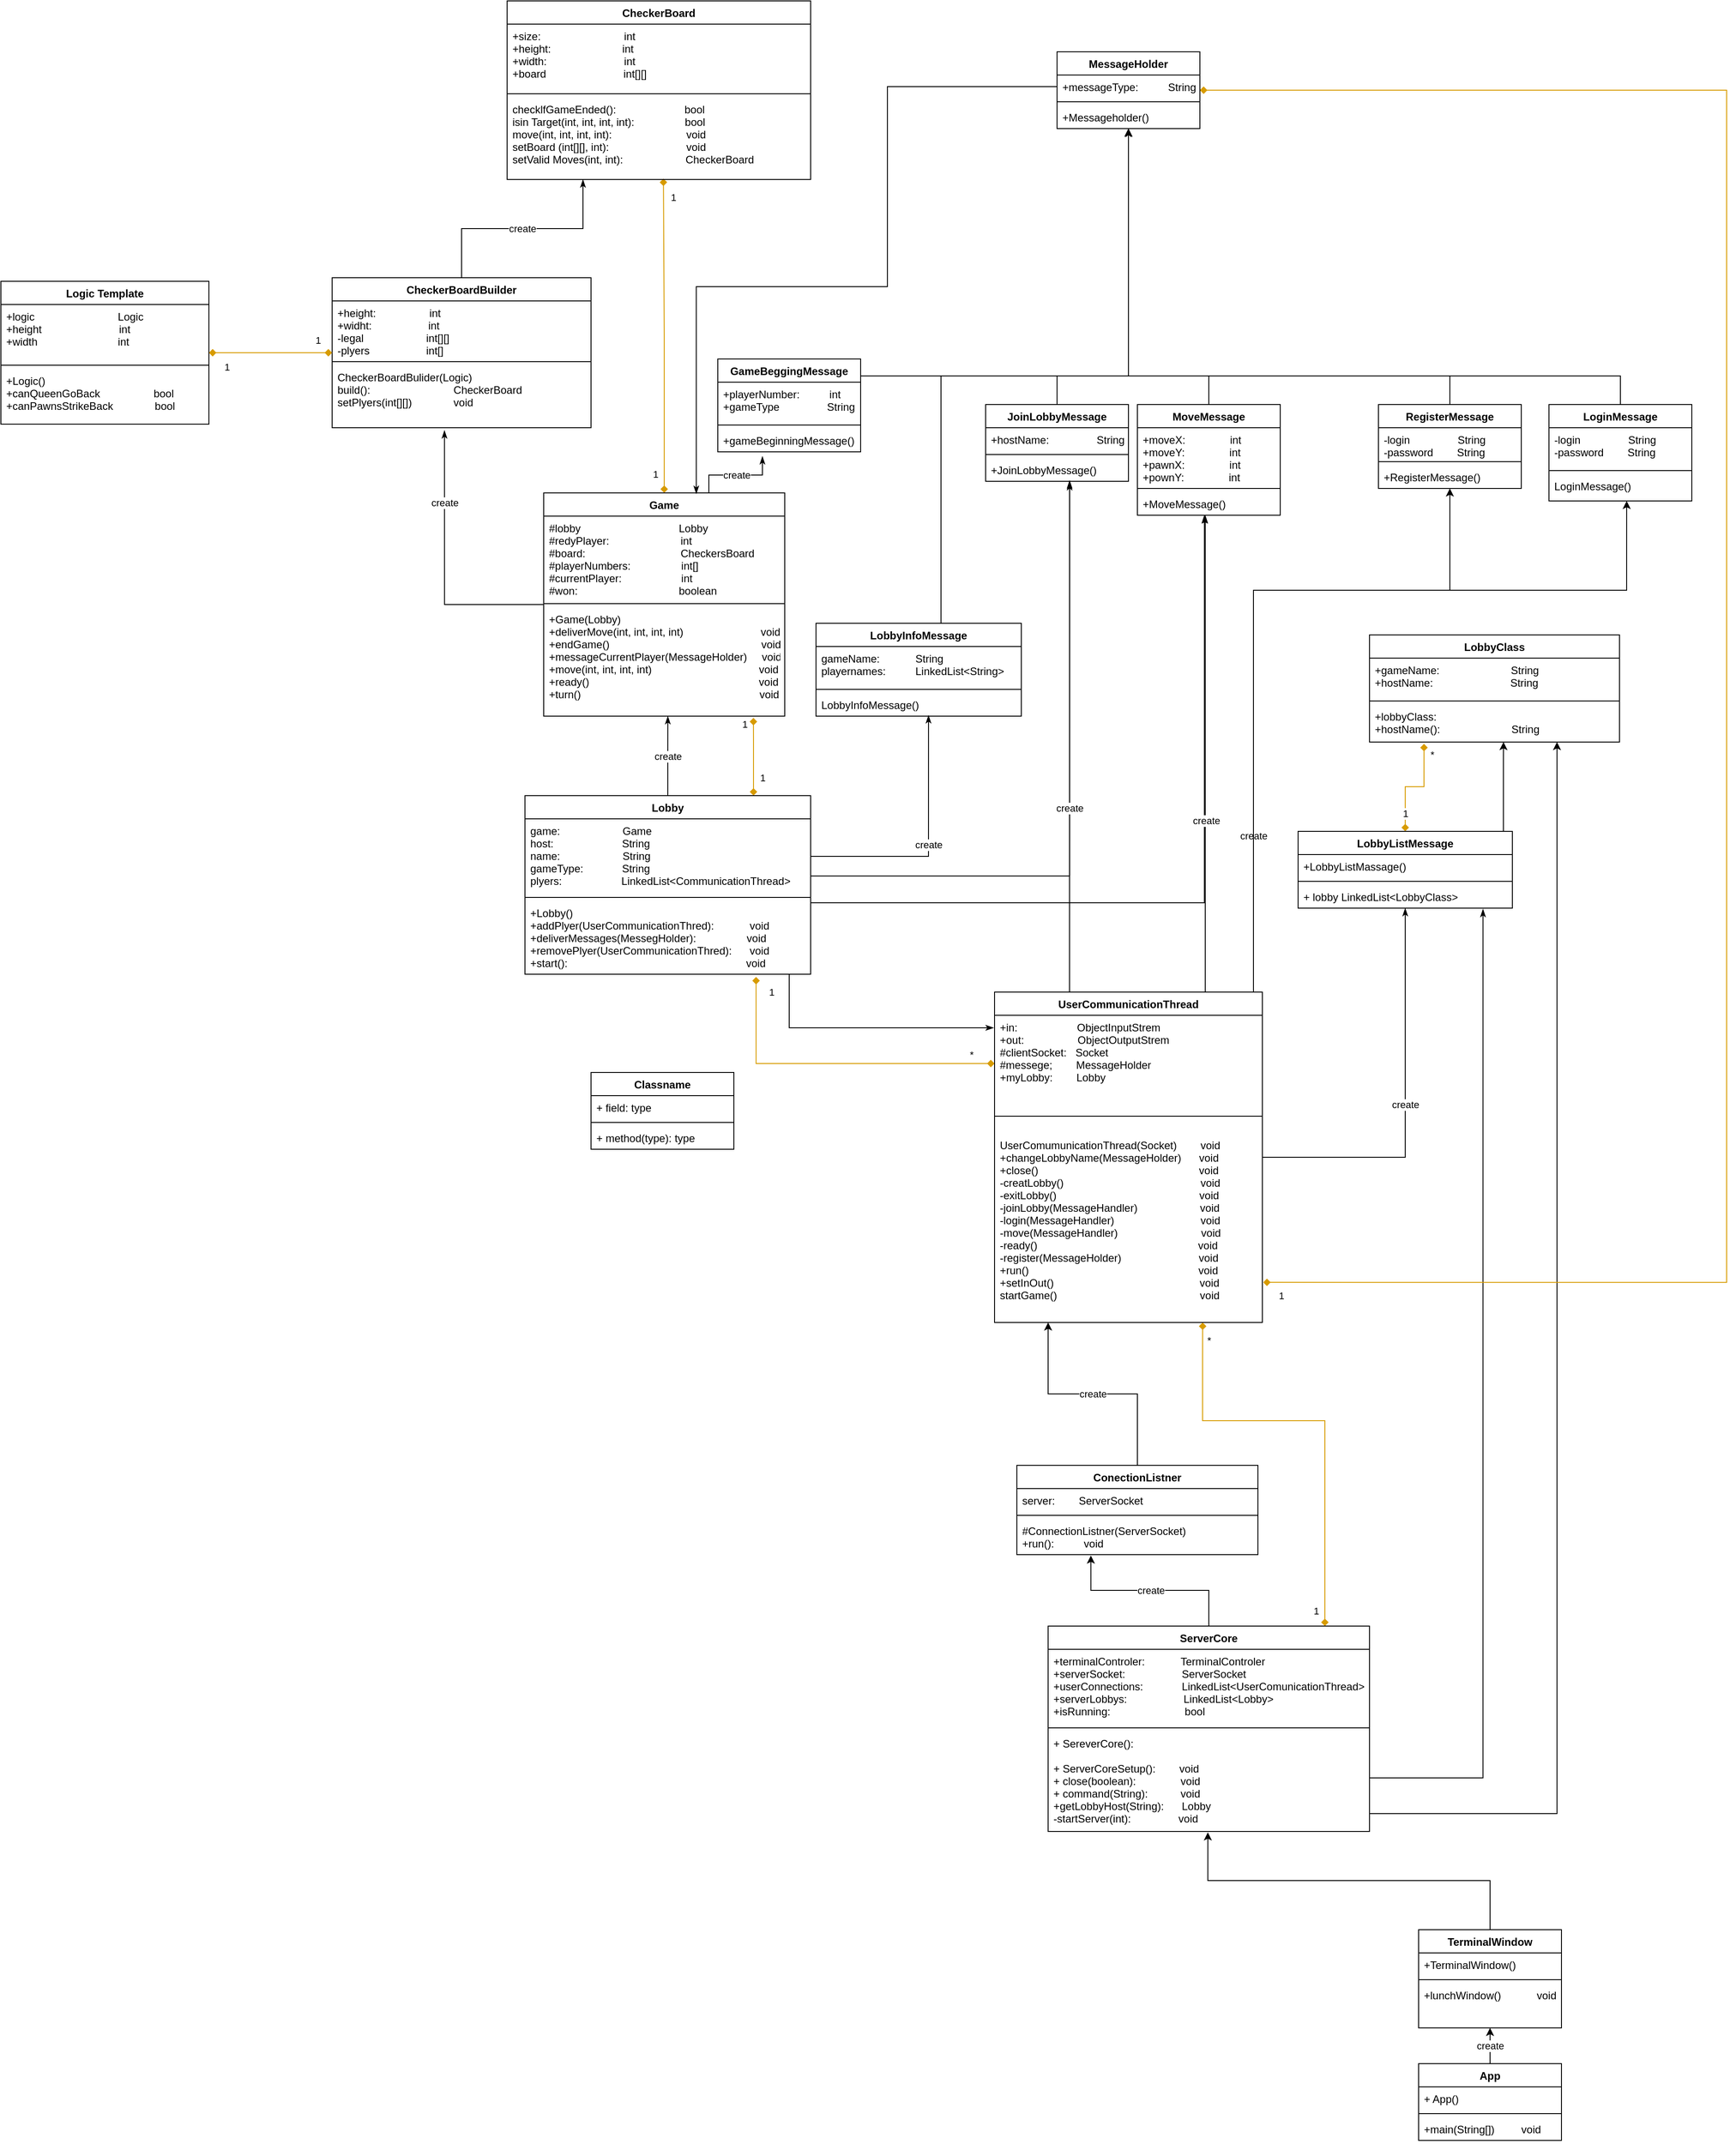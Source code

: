 <mxfile version="20.7.4" type="github">
  <diagram id="C5RBs43oDa-KdzZeNtuy" name="Page-1">
    <mxGraphModel dx="2187" dy="3096" grid="1" gridSize="10" guides="1" tooltips="1" connect="1" arrows="1" fold="1" page="1" pageScale="1" pageWidth="827" pageHeight="1169" math="0" shadow="0">
      <root>
        <mxCell id="WIyWlLk6GJQsqaUBKTNV-0" />
        <mxCell id="WIyWlLk6GJQsqaUBKTNV-1" parent="WIyWlLk6GJQsqaUBKTNV-0" />
        <mxCell id="0v1ROKlj3fr6N2Xui-20-113" value="create" style="edgeStyle=orthogonalEdgeStyle;rounded=0;orthogonalLoop=1;jettySize=auto;html=1;entryX=0.5;entryY=1;entryDx=0;entryDy=0;" parent="WIyWlLk6GJQsqaUBKTNV-1" source="0v1ROKlj3fr6N2Xui-20-0" target="0v1ROKlj3fr6N2Xui-20-109" edge="1">
          <mxGeometry relative="1" as="geometry" />
        </mxCell>
        <mxCell id="0v1ROKlj3fr6N2Xui-20-0" value="App" style="swimlane;fontStyle=1;align=center;verticalAlign=top;childLayout=stackLayout;horizontal=1;startSize=26;horizontalStack=0;resizeParent=1;resizeParentMax=0;resizeLast=0;collapsible=1;marginBottom=0;" parent="WIyWlLk6GJQsqaUBKTNV-1" vertex="1">
          <mxGeometry x="1095" y="1050" width="160" height="86" as="geometry" />
        </mxCell>
        <mxCell id="0v1ROKlj3fr6N2Xui-20-1" value="+ App()" style="text;strokeColor=none;fillColor=none;align=left;verticalAlign=top;spacingLeft=4;spacingRight=4;overflow=hidden;rotatable=0;points=[[0,0.5],[1,0.5]];portConstraint=eastwest;" parent="0v1ROKlj3fr6N2Xui-20-0" vertex="1">
          <mxGeometry y="26" width="160" height="26" as="geometry" />
        </mxCell>
        <mxCell id="0v1ROKlj3fr6N2Xui-20-2" value="" style="line;strokeWidth=1;fillColor=none;align=left;verticalAlign=middle;spacingTop=-1;spacingLeft=3;spacingRight=3;rotatable=0;labelPosition=right;points=[];portConstraint=eastwest;strokeColor=inherit;" parent="0v1ROKlj3fr6N2Xui-20-0" vertex="1">
          <mxGeometry y="52" width="160" height="8" as="geometry" />
        </mxCell>
        <mxCell id="0v1ROKlj3fr6N2Xui-20-3" value="+main(String[])         void" style="text;strokeColor=none;fillColor=none;align=left;verticalAlign=top;spacingLeft=4;spacingRight=4;overflow=hidden;rotatable=0;points=[[0,0.5],[1,0.5]];portConstraint=eastwest;" parent="0v1ROKlj3fr6N2Xui-20-0" vertex="1">
          <mxGeometry y="60" width="160" height="26" as="geometry" />
        </mxCell>
        <mxCell id="0v1ROKlj3fr6N2Xui-20-116" value="create" style="edgeStyle=orthogonalEdgeStyle;rounded=0;orthogonalLoop=1;jettySize=auto;html=1;entryX=0.307;entryY=1.025;entryDx=0;entryDy=0;entryPerimeter=0;" parent="WIyWlLk6GJQsqaUBKTNV-1" source="0v1ROKlj3fr6N2Xui-20-7" target="0v1ROKlj3fr6N2Xui-20-15" edge="1">
          <mxGeometry relative="1" as="geometry" />
        </mxCell>
        <mxCell id="0v1ROKlj3fr6N2Xui-20-118" value="1" style="edgeStyle=orthogonalEdgeStyle;rounded=0;orthogonalLoop=1;jettySize=auto;html=1;entryX=0.777;entryY=1;entryDx=0;entryDy=0;entryPerimeter=0;startArrow=diamond;startFill=1;endArrow=diamond;endFill=1;fillColor=#ffe6cc;strokeColor=#d79b00;verticalAlign=top;" parent="WIyWlLk6GJQsqaUBKTNV-1" source="0v1ROKlj3fr6N2Xui-20-7" target="0v1ROKlj3fr6N2Xui-20-27" edge="1">
          <mxGeometry x="-0.874" y="10" relative="1" as="geometry">
            <Array as="points">
              <mxPoint x="990" y="330" />
              <mxPoint x="853" y="330" />
              <mxPoint x="860" y="260" />
            </Array>
            <mxPoint as="offset" />
          </mxGeometry>
        </mxCell>
        <mxCell id="0v1ROKlj3fr6N2Xui-20-121" value="*" style="edgeLabel;html=1;align=center;verticalAlign=middle;resizable=0;points=[];" parent="0v1ROKlj3fr6N2Xui-20-118" vertex="1" connectable="0">
          <mxGeometry x="0.866" y="-3" relative="1" as="geometry">
            <mxPoint x="4" y="-12" as="offset" />
          </mxGeometry>
        </mxCell>
        <mxCell id="0v1ROKlj3fr6N2Xui-20-150" style="edgeStyle=orthogonalEdgeStyle;rounded=0;sketch=0;orthogonalLoop=1;jettySize=auto;html=1;startArrow=none;startFill=0;endArrow=classicThin;endFill=1;entryX=0.863;entryY=1.038;entryDx=0;entryDy=0;entryPerimeter=0;" parent="WIyWlLk6GJQsqaUBKTNV-1" source="0v1ROKlj3fr6N2Xui-20-7" target="0v1ROKlj3fr6N2Xui-20-34" edge="1">
          <mxGeometry relative="1" as="geometry">
            <mxPoint x="1210" y="-140" as="targetPoint" />
            <Array as="points">
              <mxPoint x="1167" y="730" />
            </Array>
          </mxGeometry>
        </mxCell>
        <mxCell id="0v1ROKlj3fr6N2Xui-20-153" style="edgeStyle=orthogonalEdgeStyle;rounded=0;sketch=0;orthogonalLoop=1;jettySize=auto;html=1;entryX=0.75;entryY=1;entryDx=0;entryDy=0;entryPerimeter=0;startArrow=none;startFill=0;endArrow=classic;endFill=1;" parent="WIyWlLk6GJQsqaUBKTNV-1" source="0v1ROKlj3fr6N2Xui-20-7" target="0v1ROKlj3fr6N2Xui-20-46" edge="1">
          <mxGeometry relative="1" as="geometry">
            <Array as="points">
              <mxPoint x="1250" y="770" />
            </Array>
          </mxGeometry>
        </mxCell>
        <mxCell id="0v1ROKlj3fr6N2Xui-20-7" value="ServerCore" style="swimlane;fontStyle=1;align=center;verticalAlign=top;childLayout=stackLayout;horizontal=1;startSize=26;horizontalStack=0;resizeParent=1;resizeParentMax=0;resizeLast=0;collapsible=1;marginBottom=0;" parent="WIyWlLk6GJQsqaUBKTNV-1" vertex="1">
          <mxGeometry x="680" y="560" width="360" height="230" as="geometry" />
        </mxCell>
        <mxCell id="0v1ROKlj3fr6N2Xui-20-8" value="+terminalControler:            TerminalControler&#xa;+serverSocket:                   ServerSocket&#xa;+userConnections:             LinkedList&lt;UserComunicationThread&gt;&#xa;+serverLobbys:                   LinkedList&lt;Lobby&gt;&#xa;+isRunning:                         bool&#xa;" style="text;strokeColor=none;fillColor=none;align=left;verticalAlign=top;spacingLeft=4;spacingRight=4;overflow=hidden;rotatable=0;points=[[0,0.5],[1,0.5]];portConstraint=eastwest;" parent="0v1ROKlj3fr6N2Xui-20-7" vertex="1">
          <mxGeometry y="26" width="360" height="84" as="geometry" />
        </mxCell>
        <mxCell id="0v1ROKlj3fr6N2Xui-20-9" value="" style="line;strokeWidth=1;fillColor=none;align=left;verticalAlign=middle;spacingTop=-1;spacingLeft=3;spacingRight=3;rotatable=0;labelPosition=right;points=[];portConstraint=eastwest;strokeColor=inherit;" parent="0v1ROKlj3fr6N2Xui-20-7" vertex="1">
          <mxGeometry y="110" width="360" height="8" as="geometry" />
        </mxCell>
        <mxCell id="0v1ROKlj3fr6N2Xui-20-10" value="+ SereverCore():              &#xa;&#xa;+ ServerCoreSetup():        void            &#xa;+ close(boolean):               void&#xa;+ command(String):           void&#xa;+getLobbyHost(String):      Lobby&#xa;-startServer(int):                void" style="text;strokeColor=none;fillColor=none;align=left;verticalAlign=top;spacingLeft=4;spacingRight=4;overflow=hidden;rotatable=0;points=[[0,0.5],[1,0.5]];portConstraint=eastwest;" parent="0v1ROKlj3fr6N2Xui-20-7" vertex="1">
          <mxGeometry y="118" width="360" height="112" as="geometry" />
        </mxCell>
        <mxCell id="0v1ROKlj3fr6N2Xui-20-117" value="create" style="edgeStyle=orthogonalEdgeStyle;rounded=0;orthogonalLoop=1;jettySize=auto;html=1;entryX=0.2;entryY=1;entryDx=0;entryDy=0;entryPerimeter=0;" parent="WIyWlLk6GJQsqaUBKTNV-1" source="0v1ROKlj3fr6N2Xui-20-12" target="0v1ROKlj3fr6N2Xui-20-27" edge="1">
          <mxGeometry relative="1" as="geometry" />
        </mxCell>
        <mxCell id="0v1ROKlj3fr6N2Xui-20-12" value="ConectionListner" style="swimlane;fontStyle=1;align=center;verticalAlign=top;childLayout=stackLayout;horizontal=1;startSize=26;horizontalStack=0;resizeParent=1;resizeParentMax=0;resizeLast=0;collapsible=1;marginBottom=0;" parent="WIyWlLk6GJQsqaUBKTNV-1" vertex="1">
          <mxGeometry x="645" y="380" width="270" height="100" as="geometry" />
        </mxCell>
        <mxCell id="0v1ROKlj3fr6N2Xui-20-13" value="server:        ServerSocket" style="text;strokeColor=none;fillColor=none;align=left;verticalAlign=top;spacingLeft=4;spacingRight=4;overflow=hidden;rotatable=0;points=[[0,0.5],[1,0.5]];portConstraint=eastwest;" parent="0v1ROKlj3fr6N2Xui-20-12" vertex="1">
          <mxGeometry y="26" width="270" height="26" as="geometry" />
        </mxCell>
        <mxCell id="0v1ROKlj3fr6N2Xui-20-14" value="" style="line;strokeWidth=1;fillColor=none;align=left;verticalAlign=middle;spacingTop=-1;spacingLeft=3;spacingRight=3;rotatable=0;labelPosition=right;points=[];portConstraint=eastwest;strokeColor=inherit;" parent="0v1ROKlj3fr6N2Xui-20-12" vertex="1">
          <mxGeometry y="52" width="270" height="8" as="geometry" />
        </mxCell>
        <mxCell id="0v1ROKlj3fr6N2Xui-20-15" value="#ConnectionListner(ServerSocket)&#xa;+run():          void" style="text;strokeColor=none;fillColor=none;align=left;verticalAlign=top;spacingLeft=4;spacingRight=4;overflow=hidden;rotatable=0;points=[[0,0.5],[1,0.5]];portConstraint=eastwest;" parent="0v1ROKlj3fr6N2Xui-20-12" vertex="1">
          <mxGeometry y="60" width="270" height="40" as="geometry" />
        </mxCell>
        <mxCell id="0v1ROKlj3fr6N2Xui-20-122" style="edgeStyle=orthogonalEdgeStyle;rounded=0;sketch=0;orthogonalLoop=1;jettySize=auto;html=1;entryX=0.809;entryY=1.037;entryDx=0;entryDy=0;entryPerimeter=0;startArrow=diamond;startFill=1;endArrow=diamond;endFill=1;fillColor=#ffe6cc;strokeColor=#d79b00;" parent="WIyWlLk6GJQsqaUBKTNV-1" source="0v1ROKlj3fr6N2Xui-20-24" target="0v1ROKlj3fr6N2Xui-20-92" edge="1">
          <mxGeometry relative="1" as="geometry">
            <Array as="points">
              <mxPoint x="353" y="-70" />
            </Array>
          </mxGeometry>
        </mxCell>
        <mxCell id="0v1ROKlj3fr6N2Xui-20-123" value="1" style="edgeLabel;html=1;align=center;verticalAlign=middle;resizable=0;points=[];" parent="0v1ROKlj3fr6N2Xui-20-122" vertex="1" connectable="0">
          <mxGeometry x="0.912" y="-3" relative="1" as="geometry">
            <mxPoint x="14" y="1" as="offset" />
          </mxGeometry>
        </mxCell>
        <mxCell id="0v1ROKlj3fr6N2Xui-20-125" value="*" style="edgeLabel;html=1;align=center;verticalAlign=middle;resizable=0;points=[];" parent="0v1ROKlj3fr6N2Xui-20-122" vertex="1" connectable="0">
          <mxGeometry x="-0.857" relative="1" as="geometry">
            <mxPoint y="-10" as="offset" />
          </mxGeometry>
        </mxCell>
        <mxCell id="0v1ROKlj3fr6N2Xui-20-141" style="edgeStyle=orthogonalEdgeStyle;rounded=0;sketch=0;orthogonalLoop=1;jettySize=auto;html=1;startArrow=none;startFill=0;endArrow=classicThin;endFill=1;entryX=0.588;entryY=1.038;entryDx=0;entryDy=0;entryPerimeter=0;" parent="WIyWlLk6GJQsqaUBKTNV-1" source="0v1ROKlj3fr6N2Xui-20-24" target="0v1ROKlj3fr6N2Xui-20-76" edge="1">
          <mxGeometry relative="1" as="geometry">
            <mxPoint x="710" y="-740" as="targetPoint" />
            <Array as="points">
              <mxPoint x="704" y="-210" />
              <mxPoint x="704" y="-210" />
            </Array>
          </mxGeometry>
        </mxCell>
        <mxCell id="0v1ROKlj3fr6N2Xui-20-143" style="edgeStyle=orthogonalEdgeStyle;rounded=0;sketch=0;orthogonalLoop=1;jettySize=auto;html=1;entryX=0.475;entryY=1;entryDx=0;entryDy=0;entryPerimeter=0;startArrow=none;startFill=0;endArrow=classicThin;endFill=1;" parent="WIyWlLk6GJQsqaUBKTNV-1" source="0v1ROKlj3fr6N2Xui-20-24" target="0v1ROKlj3fr6N2Xui-20-58" edge="1">
          <mxGeometry relative="1" as="geometry">
            <Array as="points">
              <mxPoint x="856" y="-320" />
              <mxPoint x="856" y="-320" />
            </Array>
          </mxGeometry>
        </mxCell>
        <mxCell id="0v1ROKlj3fr6N2Xui-20-149" value="&lt;div&gt;create&lt;/div&gt;" style="edgeStyle=orthogonalEdgeStyle;rounded=0;sketch=0;orthogonalLoop=1;jettySize=auto;html=1;entryX=0.5;entryY=1;entryDx=0;entryDy=0;startArrow=none;startFill=0;endArrow=classicThin;endFill=1;" parent="WIyWlLk6GJQsqaUBKTNV-1" source="0v1ROKlj3fr6N2Xui-20-24" target="0v1ROKlj3fr6N2Xui-20-31" edge="1">
          <mxGeometry relative="1" as="geometry" />
        </mxCell>
        <mxCell id="0v1ROKlj3fr6N2Xui-20-155" style="edgeStyle=orthogonalEdgeStyle;rounded=0;sketch=0;orthogonalLoop=1;jettySize=auto;html=1;startArrow=none;startFill=0;endArrow=classic;endFill=1;entryX=0.5;entryY=1;entryDx=0;entryDy=0;" parent="WIyWlLk6GJQsqaUBKTNV-1" source="0v1ROKlj3fr6N2Xui-20-24" target="0v1ROKlj3fr6N2Xui-20-51" edge="1">
          <mxGeometry relative="1" as="geometry">
            <mxPoint x="1120" y="-740" as="targetPoint" />
            <Array as="points">
              <mxPoint x="910" y="-600" />
              <mxPoint x="1130" y="-600" />
            </Array>
          </mxGeometry>
        </mxCell>
        <mxCell id="0v1ROKlj3fr6N2Xui-20-156" value="create" style="edgeLabel;html=1;align=center;verticalAlign=middle;resizable=0;points=[];" parent="0v1ROKlj3fr6N2Xui-20-155" vertex="1" connectable="0">
          <mxGeometry x="-0.554" relative="1" as="geometry">
            <mxPoint as="offset" />
          </mxGeometry>
        </mxCell>
        <mxCell id="0v1ROKlj3fr6N2Xui-20-157" style="edgeStyle=orthogonalEdgeStyle;rounded=0;sketch=0;orthogonalLoop=1;jettySize=auto;html=1;entryX=0.544;entryY=1;entryDx=0;entryDy=0;entryPerimeter=0;startArrow=none;startFill=0;endArrow=classic;endFill=1;" parent="WIyWlLk6GJQsqaUBKTNV-1" source="0v1ROKlj3fr6N2Xui-20-24" target="0v1ROKlj3fr6N2Xui-20-62" edge="1">
          <mxGeometry relative="1" as="geometry">
            <Array as="points">
              <mxPoint x="910" y="-600" />
              <mxPoint x="1328" y="-600" />
            </Array>
          </mxGeometry>
        </mxCell>
        <mxCell id="0v1ROKlj3fr6N2Xui-20-24" value="UserCommunicationThread" style="swimlane;fontStyle=1;align=center;verticalAlign=top;childLayout=stackLayout;horizontal=1;startSize=26;horizontalStack=0;resizeParent=1;resizeParentMax=0;resizeLast=0;collapsible=1;marginBottom=0;" parent="WIyWlLk6GJQsqaUBKTNV-1" vertex="1">
          <mxGeometry x="620" y="-150" width="300" height="370" as="geometry" />
        </mxCell>
        <mxCell id="0v1ROKlj3fr6N2Xui-20-25" value="+in:                    ObjectInputStrem&#xa;+out:                  ObjectOutputStrem&#xa;#clientSocket:   Socket&#xa;#messege;        MessageHolder&#xa;+myLobby:        Lobby&#xa;" style="text;strokeColor=none;fillColor=none;align=left;verticalAlign=top;spacingLeft=4;spacingRight=4;overflow=hidden;rotatable=0;points=[[0,0.5],[1,0.5]];portConstraint=eastwest;" parent="0v1ROKlj3fr6N2Xui-20-24" vertex="1">
          <mxGeometry y="26" width="300" height="94" as="geometry" />
        </mxCell>
        <mxCell id="0v1ROKlj3fr6N2Xui-20-26" value="" style="line;strokeWidth=1;fillColor=none;align=left;verticalAlign=middle;spacingTop=-1;spacingLeft=3;spacingRight=3;rotatable=0;labelPosition=right;points=[];portConstraint=eastwest;strokeColor=inherit;" parent="0v1ROKlj3fr6N2Xui-20-24" vertex="1">
          <mxGeometry y="120" width="300" height="38" as="geometry" />
        </mxCell>
        <mxCell id="0v1ROKlj3fr6N2Xui-20-27" value="UserComumunicationThread(Socket)        void&#xa;+changeLobbyName(MessageHolder)      void&#xa;+close()                                                      void&#xa;-creatLobby()                                              void&#xa;-exitLobby()                                                void&#xa;-joinLobby(MessageHandler)                     void&#xa;-login(MessageHandler)                             void&#xa;-move(MessageHandler)                            void&#xa;-ready()                                                      void&#xa;-register(MessageHolder)                          void&#xa;+run()                                                         void&#xa;+setInOut()                                                 void&#xa;startGame()                                                void" style="text;strokeColor=none;fillColor=none;align=left;verticalAlign=top;spacingLeft=4;spacingRight=4;overflow=hidden;rotatable=0;points=[[0,0.5],[1,0.5]];portConstraint=eastwest;" parent="0v1ROKlj3fr6N2Xui-20-24" vertex="1">
          <mxGeometry y="158" width="300" height="212" as="geometry" />
        </mxCell>
        <mxCell id="0v1ROKlj3fr6N2Xui-20-151" value="1" style="edgeStyle=orthogonalEdgeStyle;rounded=0;sketch=0;orthogonalLoop=1;jettySize=auto;html=1;entryX=0.218;entryY=1.048;entryDx=0;entryDy=0;entryPerimeter=0;startArrow=diamond;startFill=1;endArrow=diamond;endFill=1;fillColor=#ffe6cc;strokeColor=#d79b00;" parent="WIyWlLk6GJQsqaUBKTNV-1" source="0v1ROKlj3fr6N2Xui-20-31" target="0v1ROKlj3fr6N2Xui-20-46" edge="1">
          <mxGeometry x="-0.664" relative="1" as="geometry">
            <Array as="points">
              <mxPoint x="1080" y="-380" />
              <mxPoint x="1101" y="-380" />
            </Array>
            <mxPoint as="offset" />
          </mxGeometry>
        </mxCell>
        <mxCell id="0v1ROKlj3fr6N2Xui-20-152" value="*" style="edgeLabel;html=1;align=center;verticalAlign=middle;resizable=0;points=[];" parent="0v1ROKlj3fr6N2Xui-20-151" vertex="1" connectable="0">
          <mxGeometry x="0.799" relative="1" as="geometry">
            <mxPoint x="9" as="offset" />
          </mxGeometry>
        </mxCell>
        <mxCell id="0v1ROKlj3fr6N2Xui-20-154" style="edgeStyle=orthogonalEdgeStyle;rounded=0;sketch=0;orthogonalLoop=1;jettySize=auto;html=1;startArrow=none;startFill=0;endArrow=classic;endFill=1;entryX=0.536;entryY=1;entryDx=0;entryDy=0;entryPerimeter=0;" parent="WIyWlLk6GJQsqaUBKTNV-1" source="0v1ROKlj3fr6N2Xui-20-31" target="0v1ROKlj3fr6N2Xui-20-46" edge="1">
          <mxGeometry relative="1" as="geometry">
            <mxPoint x="1190" y="-420" as="targetPoint" />
            <Array as="points">
              <mxPoint x="1190" y="-410" />
              <mxPoint x="1190" y="-410" />
            </Array>
          </mxGeometry>
        </mxCell>
        <mxCell id="0v1ROKlj3fr6N2Xui-20-31" value="LobbyListMessage" style="swimlane;fontStyle=1;align=center;verticalAlign=top;childLayout=stackLayout;horizontal=1;startSize=26;horizontalStack=0;resizeParent=1;resizeParentMax=0;resizeLast=0;collapsible=1;marginBottom=0;" parent="WIyWlLk6GJQsqaUBKTNV-1" vertex="1">
          <mxGeometry x="960" y="-330" width="240" height="86" as="geometry" />
        </mxCell>
        <mxCell id="0v1ROKlj3fr6N2Xui-20-32" value="+LobbyListMassage()" style="text;strokeColor=none;fillColor=none;align=left;verticalAlign=top;spacingLeft=4;spacingRight=4;overflow=hidden;rotatable=0;points=[[0,0.5],[1,0.5]];portConstraint=eastwest;" parent="0v1ROKlj3fr6N2Xui-20-31" vertex="1">
          <mxGeometry y="26" width="240" height="26" as="geometry" />
        </mxCell>
        <mxCell id="0v1ROKlj3fr6N2Xui-20-33" value="" style="line;strokeWidth=1;fillColor=none;align=left;verticalAlign=middle;spacingTop=-1;spacingLeft=3;spacingRight=3;rotatable=0;labelPosition=right;points=[];portConstraint=eastwest;strokeColor=inherit;" parent="0v1ROKlj3fr6N2Xui-20-31" vertex="1">
          <mxGeometry y="52" width="240" height="8" as="geometry" />
        </mxCell>
        <mxCell id="0v1ROKlj3fr6N2Xui-20-34" value="+ lobby LinkedList&lt;LobbyClass&gt;" style="text;strokeColor=none;fillColor=none;align=left;verticalAlign=top;spacingLeft=4;spacingRight=4;overflow=hidden;rotatable=0;points=[[0,0.5],[1,0.5]];portConstraint=eastwest;" parent="0v1ROKlj3fr6N2Xui-20-31" vertex="1">
          <mxGeometry y="60" width="240" height="26" as="geometry" />
        </mxCell>
        <mxCell id="0v1ROKlj3fr6N2Xui-20-43" value="LobbyClass" style="swimlane;fontStyle=1;align=center;verticalAlign=top;childLayout=stackLayout;horizontal=1;startSize=26;horizontalStack=0;resizeParent=1;resizeParentMax=0;resizeLast=0;collapsible=1;marginBottom=0;" parent="WIyWlLk6GJQsqaUBKTNV-1" vertex="1">
          <mxGeometry x="1040" y="-550" width="280" height="120" as="geometry" />
        </mxCell>
        <mxCell id="0v1ROKlj3fr6N2Xui-20-44" value="+gameName:                        String&#xa;+hostName:                          String" style="text;strokeColor=none;fillColor=none;align=left;verticalAlign=top;spacingLeft=4;spacingRight=4;overflow=hidden;rotatable=0;points=[[0,0.5],[1,0.5]];portConstraint=eastwest;" parent="0v1ROKlj3fr6N2Xui-20-43" vertex="1">
          <mxGeometry y="26" width="280" height="44" as="geometry" />
        </mxCell>
        <mxCell id="0v1ROKlj3fr6N2Xui-20-45" value="" style="line;strokeWidth=1;fillColor=none;align=left;verticalAlign=middle;spacingTop=-1;spacingLeft=3;spacingRight=3;rotatable=0;labelPosition=right;points=[];portConstraint=eastwest;strokeColor=inherit;" parent="0v1ROKlj3fr6N2Xui-20-43" vertex="1">
          <mxGeometry y="70" width="280" height="8" as="geometry" />
        </mxCell>
        <mxCell id="0v1ROKlj3fr6N2Xui-20-46" value="+lobbyClass:                      &#xa;+hostName():                        String&#xa;&#xa;" style="text;strokeColor=none;fillColor=none;align=left;verticalAlign=top;spacingLeft=4;spacingRight=4;overflow=hidden;rotatable=0;points=[[0,0.5],[1,0.5]];portConstraint=eastwest;" parent="0v1ROKlj3fr6N2Xui-20-43" vertex="1">
          <mxGeometry y="78" width="280" height="42" as="geometry" />
        </mxCell>
        <mxCell id="0v1ROKlj3fr6N2Xui-20-159" style="edgeStyle=orthogonalEdgeStyle;rounded=0;sketch=0;orthogonalLoop=1;jettySize=auto;html=1;entryX=0.5;entryY=1;entryDx=0;entryDy=0;startArrow=none;startFill=0;endArrow=classic;endFill=1;" parent="WIyWlLk6GJQsqaUBKTNV-1" source="0v1ROKlj3fr6N2Xui-20-51" target="0v1ROKlj3fr6N2Xui-20-81" edge="1">
          <mxGeometry relative="1" as="geometry">
            <Array as="points">
              <mxPoint x="1130" y="-840" />
              <mxPoint x="770" y="-840" />
            </Array>
          </mxGeometry>
        </mxCell>
        <mxCell id="0v1ROKlj3fr6N2Xui-20-51" value="RegisterMessage" style="swimlane;fontStyle=1;align=center;verticalAlign=top;childLayout=stackLayout;horizontal=1;startSize=26;horizontalStack=0;resizeParent=1;resizeParentMax=0;resizeLast=0;collapsible=1;marginBottom=0;" parent="WIyWlLk6GJQsqaUBKTNV-1" vertex="1">
          <mxGeometry x="1050" y="-808" width="160" height="94" as="geometry" />
        </mxCell>
        <mxCell id="0v1ROKlj3fr6N2Xui-20-52" value="-login                String&#xa;-password        String&#xa;" style="text;strokeColor=none;fillColor=none;align=left;verticalAlign=top;spacingLeft=4;spacingRight=4;overflow=hidden;rotatable=0;points=[[0,0.5],[1,0.5]];portConstraint=eastwest;" parent="0v1ROKlj3fr6N2Xui-20-51" vertex="1">
          <mxGeometry y="26" width="160" height="34" as="geometry" />
        </mxCell>
        <mxCell id="0v1ROKlj3fr6N2Xui-20-53" value="" style="line;strokeWidth=1;fillColor=none;align=left;verticalAlign=middle;spacingTop=-1;spacingLeft=3;spacingRight=3;rotatable=0;labelPosition=right;points=[];portConstraint=eastwest;strokeColor=inherit;" parent="0v1ROKlj3fr6N2Xui-20-51" vertex="1">
          <mxGeometry y="60" width="160" height="8" as="geometry" />
        </mxCell>
        <mxCell id="0v1ROKlj3fr6N2Xui-20-54" value="+RegisterMessage()" style="text;strokeColor=none;fillColor=none;align=left;verticalAlign=top;spacingLeft=4;spacingRight=4;overflow=hidden;rotatable=0;points=[[0,0.5],[1,0.5]];portConstraint=eastwest;" parent="0v1ROKlj3fr6N2Xui-20-51" vertex="1">
          <mxGeometry y="68" width="160" height="26" as="geometry" />
        </mxCell>
        <mxCell id="0v1ROKlj3fr6N2Xui-20-147" style="edgeStyle=orthogonalEdgeStyle;rounded=0;sketch=0;orthogonalLoop=1;jettySize=auto;html=1;entryX=0.5;entryY=1;entryDx=0;entryDy=0;startArrow=none;startFill=0;endArrow=classicThin;endFill=1;" parent="WIyWlLk6GJQsqaUBKTNV-1" source="0v1ROKlj3fr6N2Xui-20-55" target="0v1ROKlj3fr6N2Xui-20-81" edge="1">
          <mxGeometry relative="1" as="geometry">
            <Array as="points">
              <mxPoint x="860" y="-840" />
              <mxPoint x="770" y="-840" />
            </Array>
          </mxGeometry>
        </mxCell>
        <mxCell id="0v1ROKlj3fr6N2Xui-20-55" value="MoveMessage" style="swimlane;fontStyle=1;align=center;verticalAlign=top;childLayout=stackLayout;horizontal=1;startSize=26;horizontalStack=0;resizeParent=1;resizeParentMax=0;resizeLast=0;collapsible=1;marginBottom=0;" parent="WIyWlLk6GJQsqaUBKTNV-1" vertex="1">
          <mxGeometry x="780" y="-808" width="160" height="124" as="geometry" />
        </mxCell>
        <mxCell id="0v1ROKlj3fr6N2Xui-20-56" value="+moveX:               int&#xa;+moveY:               int&#xa;+pawnX:               int&#xa;+pownY:               int&#xa;" style="text;strokeColor=none;fillColor=none;align=left;verticalAlign=top;spacingLeft=4;spacingRight=4;overflow=hidden;rotatable=0;points=[[0,0.5],[1,0.5]];portConstraint=eastwest;" parent="0v1ROKlj3fr6N2Xui-20-55" vertex="1">
          <mxGeometry y="26" width="160" height="64" as="geometry" />
        </mxCell>
        <mxCell id="0v1ROKlj3fr6N2Xui-20-57" value="" style="line;strokeWidth=1;fillColor=none;align=left;verticalAlign=middle;spacingTop=-1;spacingLeft=3;spacingRight=3;rotatable=0;labelPosition=right;points=[];portConstraint=eastwest;strokeColor=inherit;" parent="0v1ROKlj3fr6N2Xui-20-55" vertex="1">
          <mxGeometry y="90" width="160" height="8" as="geometry" />
        </mxCell>
        <mxCell id="0v1ROKlj3fr6N2Xui-20-58" value="+MoveMessage()" style="text;strokeColor=none;fillColor=none;align=left;verticalAlign=top;spacingLeft=4;spacingRight=4;overflow=hidden;rotatable=0;points=[[0,0.5],[1,0.5]];portConstraint=eastwest;" parent="0v1ROKlj3fr6N2Xui-20-55" vertex="1">
          <mxGeometry y="98" width="160" height="26" as="geometry" />
        </mxCell>
        <mxCell id="0v1ROKlj3fr6N2Xui-20-158" style="edgeStyle=orthogonalEdgeStyle;rounded=0;sketch=0;orthogonalLoop=1;jettySize=auto;html=1;entryX=0.5;entryY=1;entryDx=0;entryDy=0;entryPerimeter=0;startArrow=none;startFill=0;endArrow=classic;endFill=1;" parent="WIyWlLk6GJQsqaUBKTNV-1" source="0v1ROKlj3fr6N2Xui-20-59" target="0v1ROKlj3fr6N2Xui-20-84" edge="1">
          <mxGeometry relative="1" as="geometry">
            <Array as="points">
              <mxPoint x="1321" y="-840" />
              <mxPoint x="770" y="-840" />
            </Array>
          </mxGeometry>
        </mxCell>
        <mxCell id="0v1ROKlj3fr6N2Xui-20-59" value="LoginMessage" style="swimlane;fontStyle=1;align=center;verticalAlign=top;childLayout=stackLayout;horizontal=1;startSize=26;horizontalStack=0;resizeParent=1;resizeParentMax=0;resizeLast=0;collapsible=1;marginBottom=0;" parent="WIyWlLk6GJQsqaUBKTNV-1" vertex="1">
          <mxGeometry x="1241" y="-808" width="160" height="108" as="geometry" />
        </mxCell>
        <mxCell id="0v1ROKlj3fr6N2Xui-20-60" value="-login                String&#xa;-password        String&#xa;&#xa;&#xa;" style="text;strokeColor=none;fillColor=none;align=left;verticalAlign=top;spacingLeft=4;spacingRight=4;overflow=hidden;rotatable=0;points=[[0,0.5],[1,0.5]];portConstraint=eastwest;" parent="0v1ROKlj3fr6N2Xui-20-59" vertex="1">
          <mxGeometry y="26" width="160" height="44" as="geometry" />
        </mxCell>
        <mxCell id="0v1ROKlj3fr6N2Xui-20-61" value="" style="line;strokeWidth=1;fillColor=none;align=left;verticalAlign=middle;spacingTop=-1;spacingLeft=3;spacingRight=3;rotatable=0;labelPosition=right;points=[];portConstraint=eastwest;strokeColor=inherit;" parent="0v1ROKlj3fr6N2Xui-20-59" vertex="1">
          <mxGeometry y="70" width="160" height="8" as="geometry" />
        </mxCell>
        <mxCell id="0v1ROKlj3fr6N2Xui-20-62" value="LoginMessage()" style="text;strokeColor=none;fillColor=none;align=left;verticalAlign=top;spacingLeft=4;spacingRight=4;overflow=hidden;rotatable=0;points=[[0,0.5],[1,0.5]];portConstraint=eastwest;" parent="0v1ROKlj3fr6N2Xui-20-59" vertex="1">
          <mxGeometry y="78" width="160" height="30" as="geometry" />
        </mxCell>
        <mxCell id="0v1ROKlj3fr6N2Xui-20-148" style="edgeStyle=orthogonalEdgeStyle;rounded=0;sketch=0;orthogonalLoop=1;jettySize=auto;html=1;entryX=0.5;entryY=1;entryDx=0;entryDy=0;startArrow=none;startFill=0;endArrow=classicThin;endFill=1;" parent="WIyWlLk6GJQsqaUBKTNV-1" source="0v1ROKlj3fr6N2Xui-20-65" target="0v1ROKlj3fr6N2Xui-20-81" edge="1">
          <mxGeometry relative="1" as="geometry">
            <Array as="points">
              <mxPoint x="560" y="-840" />
              <mxPoint x="770" y="-840" />
            </Array>
          </mxGeometry>
        </mxCell>
        <mxCell id="0v1ROKlj3fr6N2Xui-20-65" value="LobbyInfoMessage" style="swimlane;fontStyle=1;align=center;verticalAlign=top;childLayout=stackLayout;horizontal=1;startSize=26;horizontalStack=0;resizeParent=1;resizeParentMax=0;resizeLast=0;collapsible=1;marginBottom=0;" parent="WIyWlLk6GJQsqaUBKTNV-1" vertex="1">
          <mxGeometry x="420" y="-563" width="230" height="104" as="geometry" />
        </mxCell>
        <mxCell id="0v1ROKlj3fr6N2Xui-20-66" value="gameName:            String&#xa;playernames:          LinkedList&lt;String&gt;" style="text;strokeColor=none;fillColor=none;align=left;verticalAlign=top;spacingLeft=4;spacingRight=4;overflow=hidden;rotatable=0;points=[[0,0.5],[1,0.5]];portConstraint=eastwest;" parent="0v1ROKlj3fr6N2Xui-20-65" vertex="1">
          <mxGeometry y="26" width="230" height="44" as="geometry" />
        </mxCell>
        <mxCell id="0v1ROKlj3fr6N2Xui-20-67" value="" style="line;strokeWidth=1;fillColor=none;align=left;verticalAlign=middle;spacingTop=-1;spacingLeft=3;spacingRight=3;rotatable=0;labelPosition=right;points=[];portConstraint=eastwest;strokeColor=inherit;" parent="0v1ROKlj3fr6N2Xui-20-65" vertex="1">
          <mxGeometry y="70" width="230" height="8" as="geometry" />
        </mxCell>
        <mxCell id="0v1ROKlj3fr6N2Xui-20-68" value="LobbyInfoMessage()" style="text;strokeColor=none;fillColor=none;align=left;verticalAlign=top;spacingLeft=4;spacingRight=4;overflow=hidden;rotatable=0;points=[[0,0.5],[1,0.5]];portConstraint=eastwest;" parent="0v1ROKlj3fr6N2Xui-20-65" vertex="1">
          <mxGeometry y="78" width="230" height="26" as="geometry" />
        </mxCell>
        <mxCell id="0v1ROKlj3fr6N2Xui-20-145" style="edgeStyle=orthogonalEdgeStyle;rounded=0;sketch=0;orthogonalLoop=1;jettySize=auto;html=1;startArrow=none;startFill=0;endArrow=classicThin;endFill=1;entryX=0.5;entryY=1;entryDx=0;entryDy=0;" parent="WIyWlLk6GJQsqaUBKTNV-1" source="0v1ROKlj3fr6N2Xui-20-69" target="0v1ROKlj3fr6N2Xui-20-81" edge="1">
          <mxGeometry relative="1" as="geometry">
            <mxPoint x="710" y="-1110" as="targetPoint" />
            <Array as="points">
              <mxPoint x="770" y="-840" />
            </Array>
          </mxGeometry>
        </mxCell>
        <mxCell id="0v1ROKlj3fr6N2Xui-20-69" value="GameBeggingMessage" style="swimlane;fontStyle=1;align=center;verticalAlign=top;childLayout=stackLayout;horizontal=1;startSize=26;horizontalStack=0;resizeParent=1;resizeParentMax=0;resizeLast=0;collapsible=1;marginBottom=0;" parent="WIyWlLk6GJQsqaUBKTNV-1" vertex="1">
          <mxGeometry x="310" y="-859" width="160" height="104" as="geometry" />
        </mxCell>
        <mxCell id="0v1ROKlj3fr6N2Xui-20-70" value="+playerNumber:          int&#xa;+gameType                String&#xa;" style="text;strokeColor=none;fillColor=none;align=left;verticalAlign=top;spacingLeft=4;spacingRight=4;overflow=hidden;rotatable=0;points=[[0,0.5],[1,0.5]];portConstraint=eastwest;" parent="0v1ROKlj3fr6N2Xui-20-69" vertex="1">
          <mxGeometry y="26" width="160" height="44" as="geometry" />
        </mxCell>
        <mxCell id="0v1ROKlj3fr6N2Xui-20-71" value="" style="line;strokeWidth=1;fillColor=none;align=left;verticalAlign=middle;spacingTop=-1;spacingLeft=3;spacingRight=3;rotatable=0;labelPosition=right;points=[];portConstraint=eastwest;strokeColor=inherit;" parent="0v1ROKlj3fr6N2Xui-20-69" vertex="1">
          <mxGeometry y="70" width="160" height="8" as="geometry" />
        </mxCell>
        <mxCell id="0v1ROKlj3fr6N2Xui-20-72" value="+gameBeginningMessage()" style="text;strokeColor=none;fillColor=none;align=left;verticalAlign=top;spacingLeft=4;spacingRight=4;overflow=hidden;rotatable=0;points=[[0,0.5],[1,0.5]];portConstraint=eastwest;" parent="0v1ROKlj3fr6N2Xui-20-69" vertex="1">
          <mxGeometry y="78" width="160" height="26" as="geometry" />
        </mxCell>
        <mxCell id="0v1ROKlj3fr6N2Xui-20-146" style="edgeStyle=orthogonalEdgeStyle;rounded=0;sketch=0;orthogonalLoop=1;jettySize=auto;html=1;entryX=0.5;entryY=1;entryDx=0;entryDy=0;startArrow=none;startFill=0;endArrow=classicThin;endFill=1;" parent="WIyWlLk6GJQsqaUBKTNV-1" source="0v1ROKlj3fr6N2Xui-20-73" target="0v1ROKlj3fr6N2Xui-20-81" edge="1">
          <mxGeometry relative="1" as="geometry">
            <Array as="points">
              <mxPoint x="690" y="-840" />
              <mxPoint x="770" y="-840" />
            </Array>
          </mxGeometry>
        </mxCell>
        <mxCell id="0v1ROKlj3fr6N2Xui-20-73" value="JoinLobbyMessage" style="swimlane;fontStyle=1;align=center;verticalAlign=top;childLayout=stackLayout;horizontal=1;startSize=26;horizontalStack=0;resizeParent=1;resizeParentMax=0;resizeLast=0;collapsible=1;marginBottom=0;" parent="WIyWlLk6GJQsqaUBKTNV-1" vertex="1">
          <mxGeometry x="610" y="-808" width="160" height="86" as="geometry" />
        </mxCell>
        <mxCell id="0v1ROKlj3fr6N2Xui-20-74" value="+hostName:                String" style="text;strokeColor=none;fillColor=none;align=left;verticalAlign=top;spacingLeft=4;spacingRight=4;overflow=hidden;rotatable=0;points=[[0,0.5],[1,0.5]];portConstraint=eastwest;" parent="0v1ROKlj3fr6N2Xui-20-73" vertex="1">
          <mxGeometry y="26" width="160" height="26" as="geometry" />
        </mxCell>
        <mxCell id="0v1ROKlj3fr6N2Xui-20-75" value="" style="line;strokeWidth=1;fillColor=none;align=left;verticalAlign=middle;spacingTop=-1;spacingLeft=3;spacingRight=3;rotatable=0;labelPosition=right;points=[];portConstraint=eastwest;strokeColor=inherit;" parent="0v1ROKlj3fr6N2Xui-20-73" vertex="1">
          <mxGeometry y="52" width="160" height="8" as="geometry" />
        </mxCell>
        <mxCell id="0v1ROKlj3fr6N2Xui-20-76" value="+JoinLobbyMessage()" style="text;strokeColor=none;fillColor=none;align=left;verticalAlign=top;spacingLeft=4;spacingRight=4;overflow=hidden;rotatable=0;points=[[0,0.5],[1,0.5]];portConstraint=eastwest;" parent="0v1ROKlj3fr6N2Xui-20-73" vertex="1">
          <mxGeometry y="60" width="160" height="26" as="geometry" />
        </mxCell>
        <mxCell id="0v1ROKlj3fr6N2Xui-20-130" style="edgeStyle=orthogonalEdgeStyle;rounded=0;sketch=0;orthogonalLoop=1;jettySize=auto;html=1;entryX=0.515;entryY=0.989;entryDx=0;entryDy=0;entryPerimeter=0;startArrow=diamond;startFill=1;endArrow=diamond;endFill=1;fillColor=#ffe6cc;strokeColor=#d79b00;" parent="WIyWlLk6GJQsqaUBKTNV-1" source="0v1ROKlj3fr6N2Xui-20-77" target="0v1ROKlj3fr6N2Xui-20-96" edge="1">
          <mxGeometry relative="1" as="geometry" />
        </mxCell>
        <mxCell id="0v1ROKlj3fr6N2Xui-20-131" value="1" style="edgeLabel;html=1;align=center;verticalAlign=middle;resizable=0;points=[];" parent="0v1ROKlj3fr6N2Xui-20-130" vertex="1" connectable="0">
          <mxGeometry x="0.881" y="-1" relative="1" as="geometry">
            <mxPoint x="10" as="offset" />
          </mxGeometry>
        </mxCell>
        <mxCell id="0v1ROKlj3fr6N2Xui-20-132" value="1" style="edgeLabel;html=1;align=center;verticalAlign=middle;resizable=0;points=[];" parent="0v1ROKlj3fr6N2Xui-20-130" vertex="1" connectable="0">
          <mxGeometry x="-0.881" y="-1" relative="1" as="geometry">
            <mxPoint x="-11" as="offset" />
          </mxGeometry>
        </mxCell>
        <mxCell id="0v1ROKlj3fr6N2Xui-20-133" value="create" style="edgeStyle=orthogonalEdgeStyle;rounded=0;sketch=0;orthogonalLoop=1;jettySize=auto;html=1;startArrow=none;startFill=0;endArrow=classicThin;endFill=1;" parent="WIyWlLk6GJQsqaUBKTNV-1" source="0v1ROKlj3fr6N2Xui-20-77" edge="1">
          <mxGeometry relative="1" as="geometry">
            <mxPoint x="360" y="-750" as="targetPoint" />
            <Array as="points">
              <mxPoint x="300" y="-729" />
              <mxPoint x="360" y="-729" />
            </Array>
          </mxGeometry>
        </mxCell>
        <mxCell id="0v1ROKlj3fr6N2Xui-20-134" style="edgeStyle=orthogonalEdgeStyle;rounded=0;sketch=0;orthogonalLoop=1;jettySize=auto;html=1;entryX=0.434;entryY=1.043;entryDx=0;entryDy=0;entryPerimeter=0;startArrow=none;startFill=0;endArrow=classicThin;endFill=1;" parent="WIyWlLk6GJQsqaUBKTNV-1" source="0v1ROKlj3fr6N2Xui-20-77" target="0v1ROKlj3fr6N2Xui-20-104" edge="1">
          <mxGeometry relative="1" as="geometry">
            <Array as="points">
              <mxPoint x="4" y="-584" />
            </Array>
          </mxGeometry>
        </mxCell>
        <mxCell id="0v1ROKlj3fr6N2Xui-20-135" value="create" style="edgeLabel;html=1;align=center;verticalAlign=middle;resizable=0;points=[];" parent="0v1ROKlj3fr6N2Xui-20-134" vertex="1" connectable="0">
          <mxGeometry x="0.473" relative="1" as="geometry">
            <mxPoint as="offset" />
          </mxGeometry>
        </mxCell>
        <mxCell id="0v1ROKlj3fr6N2Xui-20-77" value="Game" style="swimlane;fontStyle=1;align=center;verticalAlign=top;childLayout=stackLayout;horizontal=1;startSize=26;horizontalStack=0;resizeParent=1;resizeParentMax=0;resizeLast=0;collapsible=1;marginBottom=0;" parent="WIyWlLk6GJQsqaUBKTNV-1" vertex="1">
          <mxGeometry x="115" y="-709" width="270" height="250" as="geometry" />
        </mxCell>
        <mxCell id="0v1ROKlj3fr6N2Xui-20-78" value="#lobby                                 Lobby&#xa;#redyPlayer:                        int&#xa;#board:                                CheckersBoard&#xa;#playerNumbers:                 int[]&#xa;#currentPlayer:                    int&#xa;#won:                                  boolean&#xa;" style="text;strokeColor=none;fillColor=none;align=left;verticalAlign=top;spacingLeft=4;spacingRight=4;overflow=hidden;rotatable=0;points=[[0,0.5],[1,0.5]];portConstraint=eastwest;" parent="0v1ROKlj3fr6N2Xui-20-77" vertex="1">
          <mxGeometry y="26" width="270" height="94" as="geometry" />
        </mxCell>
        <mxCell id="0v1ROKlj3fr6N2Xui-20-79" value="" style="line;strokeWidth=1;fillColor=none;align=left;verticalAlign=middle;spacingTop=-1;spacingLeft=3;spacingRight=3;rotatable=0;labelPosition=right;points=[];portConstraint=eastwest;strokeColor=inherit;" parent="0v1ROKlj3fr6N2Xui-20-77" vertex="1">
          <mxGeometry y="120" width="270" height="8" as="geometry" />
        </mxCell>
        <mxCell id="0v1ROKlj3fr6N2Xui-20-80" value="+Game(Lobby)&#xa;+deliverMove(int, int, int, int)                          void&#xa;+endGame()                                                   void&#xa;+messageCurrentPlayer(MessageHolder)     void&#xa;+move(int, int, int, int)                                    void&#xa;+ready()                                                         void&#xa;+turn()                                                            void&#xa;" style="text;strokeColor=none;fillColor=none;align=left;verticalAlign=top;spacingLeft=4;spacingRight=4;overflow=hidden;rotatable=0;points=[[0,0.5],[1,0.5]];portConstraint=eastwest;" parent="0v1ROKlj3fr6N2Xui-20-77" vertex="1">
          <mxGeometry y="128" width="270" height="122" as="geometry" />
        </mxCell>
        <mxCell id="0v1ROKlj3fr6N2Xui-20-160" style="edgeStyle=orthogonalEdgeStyle;rounded=0;sketch=0;orthogonalLoop=1;jettySize=auto;html=1;entryX=1.003;entryY=0.788;entryDx=0;entryDy=0;entryPerimeter=0;startArrow=diamond;startFill=1;endArrow=diamond;endFill=1;fillColor=#ffe6cc;strokeColor=#d79b00;" parent="WIyWlLk6GJQsqaUBKTNV-1" source="0v1ROKlj3fr6N2Xui-20-81" target="0v1ROKlj3fr6N2Xui-20-27" edge="1">
          <mxGeometry relative="1" as="geometry">
            <Array as="points">
              <mxPoint x="1440" y="-1160" />
              <mxPoint x="1440" y="175" />
            </Array>
          </mxGeometry>
        </mxCell>
        <mxCell id="0v1ROKlj3fr6N2Xui-20-161" value="1" style="edgeLabel;html=1;align=center;verticalAlign=middle;resizable=0;points=[];" parent="0v1ROKlj3fr6N2Xui-20-160" vertex="1" connectable="0">
          <mxGeometry x="0.984" y="1" relative="1" as="geometry">
            <mxPoint y="14" as="offset" />
          </mxGeometry>
        </mxCell>
        <mxCell id="0v1ROKlj3fr6N2Xui-20-81" value="MessageHolder" style="swimlane;fontStyle=1;align=center;verticalAlign=top;childLayout=stackLayout;horizontal=1;startSize=26;horizontalStack=0;resizeParent=1;resizeParentMax=0;resizeLast=0;collapsible=1;marginBottom=0;" parent="WIyWlLk6GJQsqaUBKTNV-1" vertex="1">
          <mxGeometry x="690" y="-1203" width="160" height="86" as="geometry" />
        </mxCell>
        <mxCell id="0v1ROKlj3fr6N2Xui-20-82" value="+messageType:          String" style="text;strokeColor=none;fillColor=none;align=left;verticalAlign=top;spacingLeft=4;spacingRight=4;overflow=hidden;rotatable=0;points=[[0,0.5],[1,0.5]];portConstraint=eastwest;" parent="0v1ROKlj3fr6N2Xui-20-81" vertex="1">
          <mxGeometry y="26" width="160" height="26" as="geometry" />
        </mxCell>
        <mxCell id="0v1ROKlj3fr6N2Xui-20-83" value="" style="line;strokeWidth=1;fillColor=none;align=left;verticalAlign=middle;spacingTop=-1;spacingLeft=3;spacingRight=3;rotatable=0;labelPosition=right;points=[];portConstraint=eastwest;strokeColor=inherit;" parent="0v1ROKlj3fr6N2Xui-20-81" vertex="1">
          <mxGeometry y="52" width="160" height="8" as="geometry" />
        </mxCell>
        <mxCell id="0v1ROKlj3fr6N2Xui-20-84" value="+Messageholder()" style="text;strokeColor=none;fillColor=none;align=left;verticalAlign=top;spacingLeft=4;spacingRight=4;overflow=hidden;rotatable=0;points=[[0,0.5],[1,0.5]];portConstraint=eastwest;" parent="0v1ROKlj3fr6N2Xui-20-81" vertex="1">
          <mxGeometry y="60" width="160" height="26" as="geometry" />
        </mxCell>
        <mxCell id="0v1ROKlj3fr6N2Xui-20-85" value="Classname" style="swimlane;fontStyle=1;align=center;verticalAlign=top;childLayout=stackLayout;horizontal=1;startSize=26;horizontalStack=0;resizeParent=1;resizeParentMax=0;resizeLast=0;collapsible=1;marginBottom=0;" parent="WIyWlLk6GJQsqaUBKTNV-1" vertex="1">
          <mxGeometry x="168" y="-60" width="160" height="86" as="geometry" />
        </mxCell>
        <mxCell id="0v1ROKlj3fr6N2Xui-20-86" value="+ field: type" style="text;strokeColor=none;fillColor=none;align=left;verticalAlign=top;spacingLeft=4;spacingRight=4;overflow=hidden;rotatable=0;points=[[0,0.5],[1,0.5]];portConstraint=eastwest;" parent="0v1ROKlj3fr6N2Xui-20-85" vertex="1">
          <mxGeometry y="26" width="160" height="26" as="geometry" />
        </mxCell>
        <mxCell id="0v1ROKlj3fr6N2Xui-20-87" value="" style="line;strokeWidth=1;fillColor=none;align=left;verticalAlign=middle;spacingTop=-1;spacingLeft=3;spacingRight=3;rotatable=0;labelPosition=right;points=[];portConstraint=eastwest;strokeColor=inherit;" parent="0v1ROKlj3fr6N2Xui-20-85" vertex="1">
          <mxGeometry y="52" width="160" height="8" as="geometry" />
        </mxCell>
        <mxCell id="0v1ROKlj3fr6N2Xui-20-88" value="+ method(type): type" style="text;strokeColor=none;fillColor=none;align=left;verticalAlign=top;spacingLeft=4;spacingRight=4;overflow=hidden;rotatable=0;points=[[0,0.5],[1,0.5]];portConstraint=eastwest;" parent="0v1ROKlj3fr6N2Xui-20-85" vertex="1">
          <mxGeometry y="60" width="160" height="26" as="geometry" />
        </mxCell>
        <mxCell id="0v1ROKlj3fr6N2Xui-20-127" value="create" style="edgeStyle=orthogonalEdgeStyle;rounded=0;sketch=0;orthogonalLoop=1;jettySize=auto;html=1;entryX=0.515;entryY=1;entryDx=0;entryDy=0;entryPerimeter=0;startArrow=none;startFill=0;endArrow=classicThin;endFill=1;" parent="WIyWlLk6GJQsqaUBKTNV-1" source="0v1ROKlj3fr6N2Xui-20-89" target="0v1ROKlj3fr6N2Xui-20-80" edge="1">
          <mxGeometry relative="1" as="geometry" />
        </mxCell>
        <mxCell id="0v1ROKlj3fr6N2Xui-20-128" value="1" style="edgeStyle=orthogonalEdgeStyle;rounded=0;sketch=0;orthogonalLoop=1;jettySize=auto;html=1;startArrow=diamond;startFill=1;endArrow=diamond;endFill=1;entryX=0.87;entryY=1.016;entryDx=0;entryDy=0;entryPerimeter=0;fillColor=#ffe6cc;strokeColor=#d79b00;" parent="WIyWlLk6GJQsqaUBKTNV-1" source="0v1ROKlj3fr6N2Xui-20-89" target="0v1ROKlj3fr6N2Xui-20-80" edge="1">
          <mxGeometry x="-0.54" y="-10" relative="1" as="geometry">
            <mxPoint x="290" y="-450" as="targetPoint" />
            <Array as="points">
              <mxPoint x="350" y="-430" />
              <mxPoint x="350" y="-430" />
            </Array>
            <mxPoint as="offset" />
          </mxGeometry>
        </mxCell>
        <mxCell id="0v1ROKlj3fr6N2Xui-20-129" value="1" style="edgeLabel;html=1;align=center;verticalAlign=middle;resizable=0;points=[];" parent="0v1ROKlj3fr6N2Xui-20-128" vertex="1" connectable="0">
          <mxGeometry x="0.264" y="-1" relative="1" as="geometry">
            <mxPoint x="-11" y="-25" as="offset" />
          </mxGeometry>
        </mxCell>
        <mxCell id="0v1ROKlj3fr6N2Xui-20-138" value="create" style="edgeStyle=orthogonalEdgeStyle;rounded=0;sketch=0;orthogonalLoop=1;jettySize=auto;html=1;entryX=0.588;entryY=0.962;entryDx=0;entryDy=0;entryPerimeter=0;startArrow=none;startFill=0;endArrow=classicThin;endFill=1;" parent="WIyWlLk6GJQsqaUBKTNV-1" source="0v1ROKlj3fr6N2Xui-20-89" target="0v1ROKlj3fr6N2Xui-20-76" edge="1">
          <mxGeometry relative="1" as="geometry">
            <Array as="points">
              <mxPoint x="704" y="-280" />
            </Array>
          </mxGeometry>
        </mxCell>
        <mxCell id="0v1ROKlj3fr6N2Xui-20-139" style="edgeStyle=orthogonalEdgeStyle;rounded=0;sketch=0;orthogonalLoop=1;jettySize=auto;html=1;entryX=0.469;entryY=1;entryDx=0;entryDy=0;entryPerimeter=0;startArrow=none;startFill=0;endArrow=classicThin;endFill=1;" parent="WIyWlLk6GJQsqaUBKTNV-1" source="0v1ROKlj3fr6N2Xui-20-89" target="0v1ROKlj3fr6N2Xui-20-58" edge="1">
          <mxGeometry relative="1" as="geometry">
            <Array as="points">
              <mxPoint x="855" y="-250" />
            </Array>
          </mxGeometry>
        </mxCell>
        <mxCell id="0v1ROKlj3fr6N2Xui-20-140" value="create" style="edgeLabel;html=1;align=center;verticalAlign=middle;resizable=0;points=[];" parent="0v1ROKlj3fr6N2Xui-20-139" vertex="1" connectable="0">
          <mxGeometry x="0.219" y="-2" relative="1" as="geometry">
            <mxPoint as="offset" />
          </mxGeometry>
        </mxCell>
        <mxCell id="0v1ROKlj3fr6N2Xui-20-89" value="Lobby" style="swimlane;fontStyle=1;align=center;verticalAlign=top;childLayout=stackLayout;horizontal=1;startSize=26;horizontalStack=0;resizeParent=1;resizeParentMax=0;resizeLast=0;collapsible=1;marginBottom=0;" parent="WIyWlLk6GJQsqaUBKTNV-1" vertex="1">
          <mxGeometry x="94" y="-370" width="320" height="200" as="geometry" />
        </mxCell>
        <mxCell id="0v1ROKlj3fr6N2Xui-20-90" value="game:                     Game&#xa;host:                       String&#xa;name:                      String&#xa;gameType:             String&#xa;plyers:                    LinkedList&lt;CommunicationThread&gt;&#xa;" style="text;strokeColor=none;fillColor=none;align=left;verticalAlign=top;spacingLeft=4;spacingRight=4;overflow=hidden;rotatable=0;points=[[0,0.5],[1,0.5]];portConstraint=eastwest;" parent="0v1ROKlj3fr6N2Xui-20-89" vertex="1">
          <mxGeometry y="26" width="320" height="84" as="geometry" />
        </mxCell>
        <mxCell id="0v1ROKlj3fr6N2Xui-20-91" value="" style="line;strokeWidth=1;fillColor=none;align=left;verticalAlign=middle;spacingTop=-1;spacingLeft=3;spacingRight=3;rotatable=0;labelPosition=right;points=[];portConstraint=eastwest;strokeColor=inherit;" parent="0v1ROKlj3fr6N2Xui-20-89" vertex="1">
          <mxGeometry y="110" width="320" height="8" as="geometry" />
        </mxCell>
        <mxCell id="0v1ROKlj3fr6N2Xui-20-92" value="+Lobby()&#xa;+addPlyer(UserCommunicationThred):            void&#xa;+deliverMessages(MessegHolder):                 void&#xa;+removePlyer(UserCommunicationThred):      void&#xa;+start():                                                            void&#xa;&#xa;" style="text;strokeColor=none;fillColor=none;align=left;verticalAlign=top;spacingLeft=4;spacingRight=4;overflow=hidden;rotatable=0;points=[[0,0.5],[1,0.5]];portConstraint=eastwest;" parent="0v1ROKlj3fr6N2Xui-20-89" vertex="1">
          <mxGeometry y="118" width="320" height="82" as="geometry" />
        </mxCell>
        <mxCell id="0v1ROKlj3fr6N2Xui-20-93" value="CheckerBoard" style="swimlane;fontStyle=1;align=center;verticalAlign=top;childLayout=stackLayout;horizontal=1;startSize=26;horizontalStack=0;resizeParent=1;resizeParentMax=0;resizeLast=0;collapsible=1;marginBottom=0;" parent="WIyWlLk6GJQsqaUBKTNV-1" vertex="1">
          <mxGeometry x="74" y="-1260" width="340" height="200" as="geometry" />
        </mxCell>
        <mxCell id="0v1ROKlj3fr6N2Xui-20-94" value="+size:                            int&#xa;+height:                        int&#xa;+width:                          int&#xa;+board                          int[][]&#xa;" style="text;strokeColor=none;fillColor=none;align=left;verticalAlign=top;spacingLeft=4;spacingRight=4;overflow=hidden;rotatable=0;points=[[0,0.5],[1,0.5]];portConstraint=eastwest;" parent="0v1ROKlj3fr6N2Xui-20-93" vertex="1">
          <mxGeometry y="26" width="340" height="74" as="geometry" />
        </mxCell>
        <mxCell id="0v1ROKlj3fr6N2Xui-20-95" value="" style="line;strokeWidth=1;fillColor=none;align=left;verticalAlign=middle;spacingTop=-1;spacingLeft=3;spacingRight=3;rotatable=0;labelPosition=right;points=[];portConstraint=eastwest;strokeColor=inherit;" parent="0v1ROKlj3fr6N2Xui-20-93" vertex="1">
          <mxGeometry y="100" width="340" height="8" as="geometry" />
        </mxCell>
        <mxCell id="0v1ROKlj3fr6N2Xui-20-96" value="checklfGameEnded():                       bool&#xa;isin Target(int, int, int, int):                 bool&#xa;move(int, int, int, int):                         void&#xa;setBoard (int[][], int):                          void&#xa;setValid Moves(int, int):                     CheckerBoard" style="text;strokeColor=none;fillColor=none;align=left;verticalAlign=top;spacingLeft=4;spacingRight=4;overflow=hidden;rotatable=0;points=[[0,0.5],[1,0.5]];portConstraint=eastwest;" parent="0v1ROKlj3fr6N2Xui-20-93" vertex="1">
          <mxGeometry y="108" width="340" height="92" as="geometry" />
        </mxCell>
        <mxCell id="0v1ROKlj3fr6N2Xui-20-136" value="create" style="edgeStyle=orthogonalEdgeStyle;rounded=0;sketch=0;orthogonalLoop=1;jettySize=auto;html=1;entryX=0.25;entryY=1;entryDx=0;entryDy=0;startArrow=none;startFill=0;endArrow=classicThin;endFill=1;" parent="WIyWlLk6GJQsqaUBKTNV-1" source="0v1ROKlj3fr6N2Xui-20-101" target="0v1ROKlj3fr6N2Xui-20-93" edge="1">
          <mxGeometry relative="1" as="geometry" />
        </mxCell>
        <mxCell id="0v1ROKlj3fr6N2Xui-20-101" value="CheckerBoardBuilder" style="swimlane;fontStyle=1;align=center;verticalAlign=top;childLayout=stackLayout;horizontal=1;startSize=26;horizontalStack=0;resizeParent=1;resizeParentMax=0;resizeLast=0;collapsible=1;marginBottom=0;" parent="WIyWlLk6GJQsqaUBKTNV-1" vertex="1">
          <mxGeometry x="-122" y="-950" width="290" height="168" as="geometry" />
        </mxCell>
        <mxCell id="0v1ROKlj3fr6N2Xui-20-102" value="+height:                  int&#xa;+widht:                   int&#xa;-legal                     int[][]&#xa;-plyers                   int[]&#xa;" style="text;strokeColor=none;fillColor=none;align=left;verticalAlign=top;spacingLeft=4;spacingRight=4;overflow=hidden;rotatable=0;points=[[0,0.5],[1,0.5]];portConstraint=eastwest;" parent="0v1ROKlj3fr6N2Xui-20-101" vertex="1">
          <mxGeometry y="26" width="290" height="64" as="geometry" />
        </mxCell>
        <mxCell id="0v1ROKlj3fr6N2Xui-20-103" value="" style="line;strokeWidth=1;fillColor=none;align=left;verticalAlign=middle;spacingTop=-1;spacingLeft=3;spacingRight=3;rotatable=0;labelPosition=right;points=[];portConstraint=eastwest;strokeColor=inherit;" parent="0v1ROKlj3fr6N2Xui-20-101" vertex="1">
          <mxGeometry y="90" width="290" height="8" as="geometry" />
        </mxCell>
        <mxCell id="0v1ROKlj3fr6N2Xui-20-104" value="CheckerBoardBulider(Logic)&#xa;build():                            CheckerBoard&#xa;setPlyers(int[][])              void&#xa;&#xa;" style="text;strokeColor=none;fillColor=none;align=left;verticalAlign=top;spacingLeft=4;spacingRight=4;overflow=hidden;rotatable=0;points=[[0,0.5],[1,0.5]];portConstraint=eastwest;" parent="0v1ROKlj3fr6N2Xui-20-101" vertex="1">
          <mxGeometry y="98" width="290" height="70" as="geometry" />
        </mxCell>
        <mxCell id="0v1ROKlj3fr6N2Xui-20-115" value="" style="edgeStyle=orthogonalEdgeStyle;rounded=0;orthogonalLoop=1;jettySize=auto;html=1;entryX=0.497;entryY=1.009;entryDx=0;entryDy=0;entryPerimeter=0;" parent="WIyWlLk6GJQsqaUBKTNV-1" source="0v1ROKlj3fr6N2Xui-20-109" target="0v1ROKlj3fr6N2Xui-20-10" edge="1">
          <mxGeometry relative="1" as="geometry">
            <mxPoint x="660" y="635" as="targetPoint" />
          </mxGeometry>
        </mxCell>
        <mxCell id="0v1ROKlj3fr6N2Xui-20-109" value="TerminalWindow" style="swimlane;fontStyle=1;align=center;verticalAlign=top;childLayout=stackLayout;horizontal=1;startSize=26;horizontalStack=0;resizeParent=1;resizeParentMax=0;resizeLast=0;collapsible=1;marginBottom=0;" parent="WIyWlLk6GJQsqaUBKTNV-1" vertex="1">
          <mxGeometry x="1095" y="900" width="160" height="110" as="geometry" />
        </mxCell>
        <mxCell id="0v1ROKlj3fr6N2Xui-20-110" value="+TerminalWindow()" style="text;strokeColor=none;fillColor=none;align=left;verticalAlign=top;spacingLeft=4;spacingRight=4;overflow=hidden;rotatable=0;points=[[0,0.5],[1,0.5]];portConstraint=eastwest;" parent="0v1ROKlj3fr6N2Xui-20-109" vertex="1">
          <mxGeometry y="26" width="160" height="26" as="geometry" />
        </mxCell>
        <mxCell id="0v1ROKlj3fr6N2Xui-20-111" value="" style="line;strokeWidth=1;fillColor=none;align=left;verticalAlign=middle;spacingTop=-1;spacingLeft=3;spacingRight=3;rotatable=0;labelPosition=right;points=[];portConstraint=eastwest;strokeColor=inherit;" parent="0v1ROKlj3fr6N2Xui-20-109" vertex="1">
          <mxGeometry y="52" width="160" height="8" as="geometry" />
        </mxCell>
        <mxCell id="0v1ROKlj3fr6N2Xui-20-112" value="+lunchWindow()            void+start(Stage)                 void" style="text;strokeColor=none;fillColor=none;align=left;verticalAlign=top;spacingLeft=4;spacingRight=4;overflow=hidden;rotatable=0;points=[[0,0.5],[1,0.5]];portConstraint=eastwest;" parent="0v1ROKlj3fr6N2Xui-20-109" vertex="1">
          <mxGeometry y="60" width="160" height="50" as="geometry" />
        </mxCell>
        <mxCell id="0v1ROKlj3fr6N2Xui-20-126" style="edgeStyle=orthogonalEdgeStyle;rounded=0;sketch=0;orthogonalLoop=1;jettySize=auto;html=1;startArrow=none;startFill=0;endArrow=classicThin;endFill=1;" parent="WIyWlLk6GJQsqaUBKTNV-1" source="0v1ROKlj3fr6N2Xui-20-92" edge="1">
          <mxGeometry x="-1" y="-92" relative="1" as="geometry">
            <mxPoint x="619" y="-110" as="targetPoint" />
            <Array as="points">
              <mxPoint x="390" y="-110" />
            </Array>
            <mxPoint x="-14" y="-1" as="offset" />
          </mxGeometry>
        </mxCell>
        <mxCell id="0v1ROKlj3fr6N2Xui-20-137" value="create" style="edgeStyle=orthogonalEdgeStyle;rounded=0;sketch=0;orthogonalLoop=1;jettySize=auto;html=1;entryX=0.548;entryY=0.962;entryDx=0;entryDy=0;entryPerimeter=0;startArrow=none;startFill=0;endArrow=classicThin;endFill=1;" parent="WIyWlLk6GJQsqaUBKTNV-1" source="0v1ROKlj3fr6N2Xui-20-90" target="0v1ROKlj3fr6N2Xui-20-68" edge="1">
          <mxGeometry relative="1" as="geometry" />
        </mxCell>
        <mxCell id="0v1ROKlj3fr6N2Xui-20-144" style="edgeStyle=orthogonalEdgeStyle;rounded=0;sketch=0;orthogonalLoop=1;jettySize=auto;html=1;entryX=0.633;entryY=0.004;entryDx=0;entryDy=0;entryPerimeter=0;startArrow=none;startFill=0;endArrow=classicThin;endFill=1;" parent="WIyWlLk6GJQsqaUBKTNV-1" source="0v1ROKlj3fr6N2Xui-20-82" target="0v1ROKlj3fr6N2Xui-20-77" edge="1">
          <mxGeometry relative="1" as="geometry">
            <Array as="points">
              <mxPoint x="500" y="-1164" />
              <mxPoint x="500" y="-940" />
              <mxPoint x="286" y="-940" />
            </Array>
          </mxGeometry>
        </mxCell>
        <mxCell id="zoOU4QikT7TNmip7RWZR-8" style="edgeStyle=orthogonalEdgeStyle;rounded=0;orthogonalLoop=1;jettySize=auto;html=1;fillColor=#ffe6cc;strokeColor=#d79b00;endArrow=diamond;endFill=1;startArrow=diamond;startFill=1;" edge="1" parent="WIyWlLk6GJQsqaUBKTNV-1" source="zoOU4QikT7TNmip7RWZR-4" target="0v1ROKlj3fr6N2Xui-20-101">
          <mxGeometry relative="1" as="geometry" />
        </mxCell>
        <mxCell id="zoOU4QikT7TNmip7RWZR-9" value="1" style="edgeLabel;html=1;align=center;verticalAlign=middle;resizable=0;points=[];" vertex="1" connectable="0" parent="zoOU4QikT7TNmip7RWZR-8">
          <mxGeometry x="0.768" y="-4" relative="1" as="geometry">
            <mxPoint y="-18" as="offset" />
          </mxGeometry>
        </mxCell>
        <mxCell id="zoOU4QikT7TNmip7RWZR-10" value="1" style="edgeLabel;html=1;align=center;verticalAlign=middle;resizable=0;points=[];" vertex="1" connectable="0" parent="zoOU4QikT7TNmip7RWZR-8">
          <mxGeometry x="-0.783" y="-2" relative="1" as="geometry">
            <mxPoint x="5" y="14" as="offset" />
          </mxGeometry>
        </mxCell>
        <mxCell id="zoOU4QikT7TNmip7RWZR-4" value="Logic Template" style="swimlane;fontStyle=1;align=center;verticalAlign=top;childLayout=stackLayout;horizontal=1;startSize=26;horizontalStack=0;resizeParent=1;resizeParentMax=0;resizeLast=0;collapsible=1;marginBottom=0;" vertex="1" parent="WIyWlLk6GJQsqaUBKTNV-1">
          <mxGeometry x="-493" y="-946" width="233" height="160" as="geometry" />
        </mxCell>
        <mxCell id="zoOU4QikT7TNmip7RWZR-5" value="+logic                            Logic&#xa;+height                          int&#xa;+width                           int" style="text;strokeColor=none;fillColor=none;align=left;verticalAlign=top;spacingLeft=4;spacingRight=4;overflow=hidden;rotatable=0;points=[[0,0.5],[1,0.5]];portConstraint=eastwest;" vertex="1" parent="zoOU4QikT7TNmip7RWZR-4">
          <mxGeometry y="26" width="233" height="64" as="geometry" />
        </mxCell>
        <mxCell id="zoOU4QikT7TNmip7RWZR-6" value="" style="line;strokeWidth=1;fillColor=none;align=left;verticalAlign=middle;spacingTop=-1;spacingLeft=3;spacingRight=3;rotatable=0;labelPosition=right;points=[];portConstraint=eastwest;strokeColor=inherit;" vertex="1" parent="zoOU4QikT7TNmip7RWZR-4">
          <mxGeometry y="90" width="233" height="8" as="geometry" />
        </mxCell>
        <mxCell id="zoOU4QikT7TNmip7RWZR-7" value="+Logic()&#xa;+canQueenGoBack                  bool&#xa;+canPawnsStrikeBack               bool&#xa;" style="text;strokeColor=none;fillColor=none;align=left;verticalAlign=top;spacingLeft=4;spacingRight=4;overflow=hidden;rotatable=0;points=[[0,0.5],[1,0.5]];portConstraint=eastwest;" vertex="1" parent="zoOU4QikT7TNmip7RWZR-4">
          <mxGeometry y="98" width="233" height="62" as="geometry" />
        </mxCell>
      </root>
    </mxGraphModel>
  </diagram>
</mxfile>
